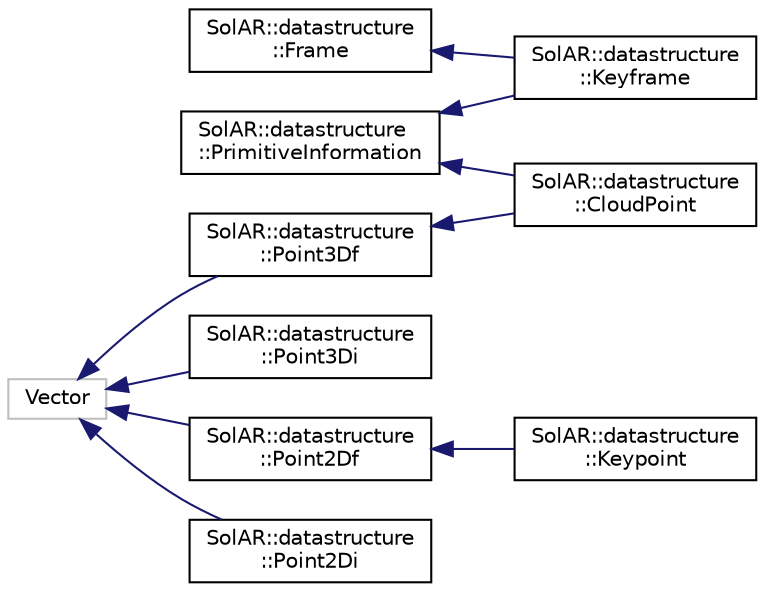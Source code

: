 digraph "Graphical Class Hierarchy"
{
 // LATEX_PDF_SIZE
  edge [fontname="Helvetica",fontsize="10",labelfontname="Helvetica",labelfontsize="10"];
  node [fontname="Helvetica",fontsize="10",shape=record];
  rankdir="LR";
  Node0 [label="SolAR::datastructure\l::Frame",height=0.2,width=0.4,color="black", fillcolor="white", style="filled",URL="$class_sol_a_r_1_1datastructure_1_1_frame.html",tooltip="A frame."];
  Node0 -> Node1 [dir="back",color="midnightblue",fontsize="10",style="solid",fontname="Helvetica"];
  Node1 [label="SolAR::datastructure\l::Keyframe",height=0.2,width=0.4,color="black", fillcolor="white", style="filled",URL="$class_sol_a_r_1_1datastructure_1_1_keyframe.html",tooltip="A keyframe."];
  Node136 [label="SolAR::datastructure\l::PrimitiveInformation",height=0.2,width=0.4,color="black", fillcolor="white", style="filled",URL="$class_sol_a_r_1_1datastructure_1_1_primitive_information.html",tooltip="This component includes primitive informations such as confident score, semantic."];
  Node136 -> Node137 [dir="back",color="midnightblue",fontsize="10",style="solid",fontname="Helvetica"];
  Node137 [label="SolAR::datastructure\l::CloudPoint",height=0.2,width=0.4,color="black", fillcolor="white", style="filled",URL="$class_sol_a_r_1_1datastructure_1_1_cloud_point.html",tooltip="A 3D point stored in a cloud of points."];
  Node136 -> Node1 [dir="back",color="midnightblue",fontsize="10",style="solid",fontname="Helvetica"];
  Node150 [label="Vector",height=0.2,width=0.4,color="grey75", fillcolor="white", style="filled",tooltip=" "];
  Node150 -> Node151 [dir="back",color="midnightblue",fontsize="10",style="solid",fontname="Helvetica"];
  Node151 [label="SolAR::datastructure\l::Point2Df",height=0.2,width=0.4,color="black", fillcolor="white", style="filled",URL="$class_sol_a_r_1_1datastructure_1_1_point2_df.html",tooltip="A 2D point with coordinates defined with floats."];
  Node151 -> Node152 [dir="back",color="midnightblue",fontsize="10",style="solid",fontname="Helvetica"];
  Node152 [label="SolAR::datastructure\l::Keypoint",height=0.2,width=0.4,color="black", fillcolor="white", style="filled",URL="$class_sol_a_r_1_1datastructure_1_1_keypoint.html",tooltip="A 2D Keypoint.."];
  Node150 -> Node153 [dir="back",color="midnightblue",fontsize="10",style="solid",fontname="Helvetica"];
  Node153 [label="SolAR::datastructure\l::Point2Di",height=0.2,width=0.4,color="black", fillcolor="white", style="filled",URL="$class_sol_a_r_1_1datastructure_1_1_point2_di.html",tooltip="A 2D point with coordinates defined with integers."];
  Node150 -> Node154 [dir="back",color="midnightblue",fontsize="10",style="solid",fontname="Helvetica"];
  Node154 [label="SolAR::datastructure\l::Point3Df",height=0.2,width=0.4,color="black", fillcolor="white", style="filled",URL="$class_sol_a_r_1_1datastructure_1_1_point3_df.html",tooltip="A 3D point with coordinates defined with floats."];
  Node154 -> Node137 [dir="back",color="midnightblue",fontsize="10",style="solid",fontname="Helvetica"];
  Node150 -> Node155 [dir="back",color="midnightblue",fontsize="10",style="solid",fontname="Helvetica"];
  Node155 [label="SolAR::datastructure\l::Point3Di",height=0.2,width=0.4,color="black", fillcolor="white", style="filled",URL="$class_sol_a_r_1_1datastructure_1_1_point3_di.html",tooltip="A 3D point with coordinates defined with integers."];
}
